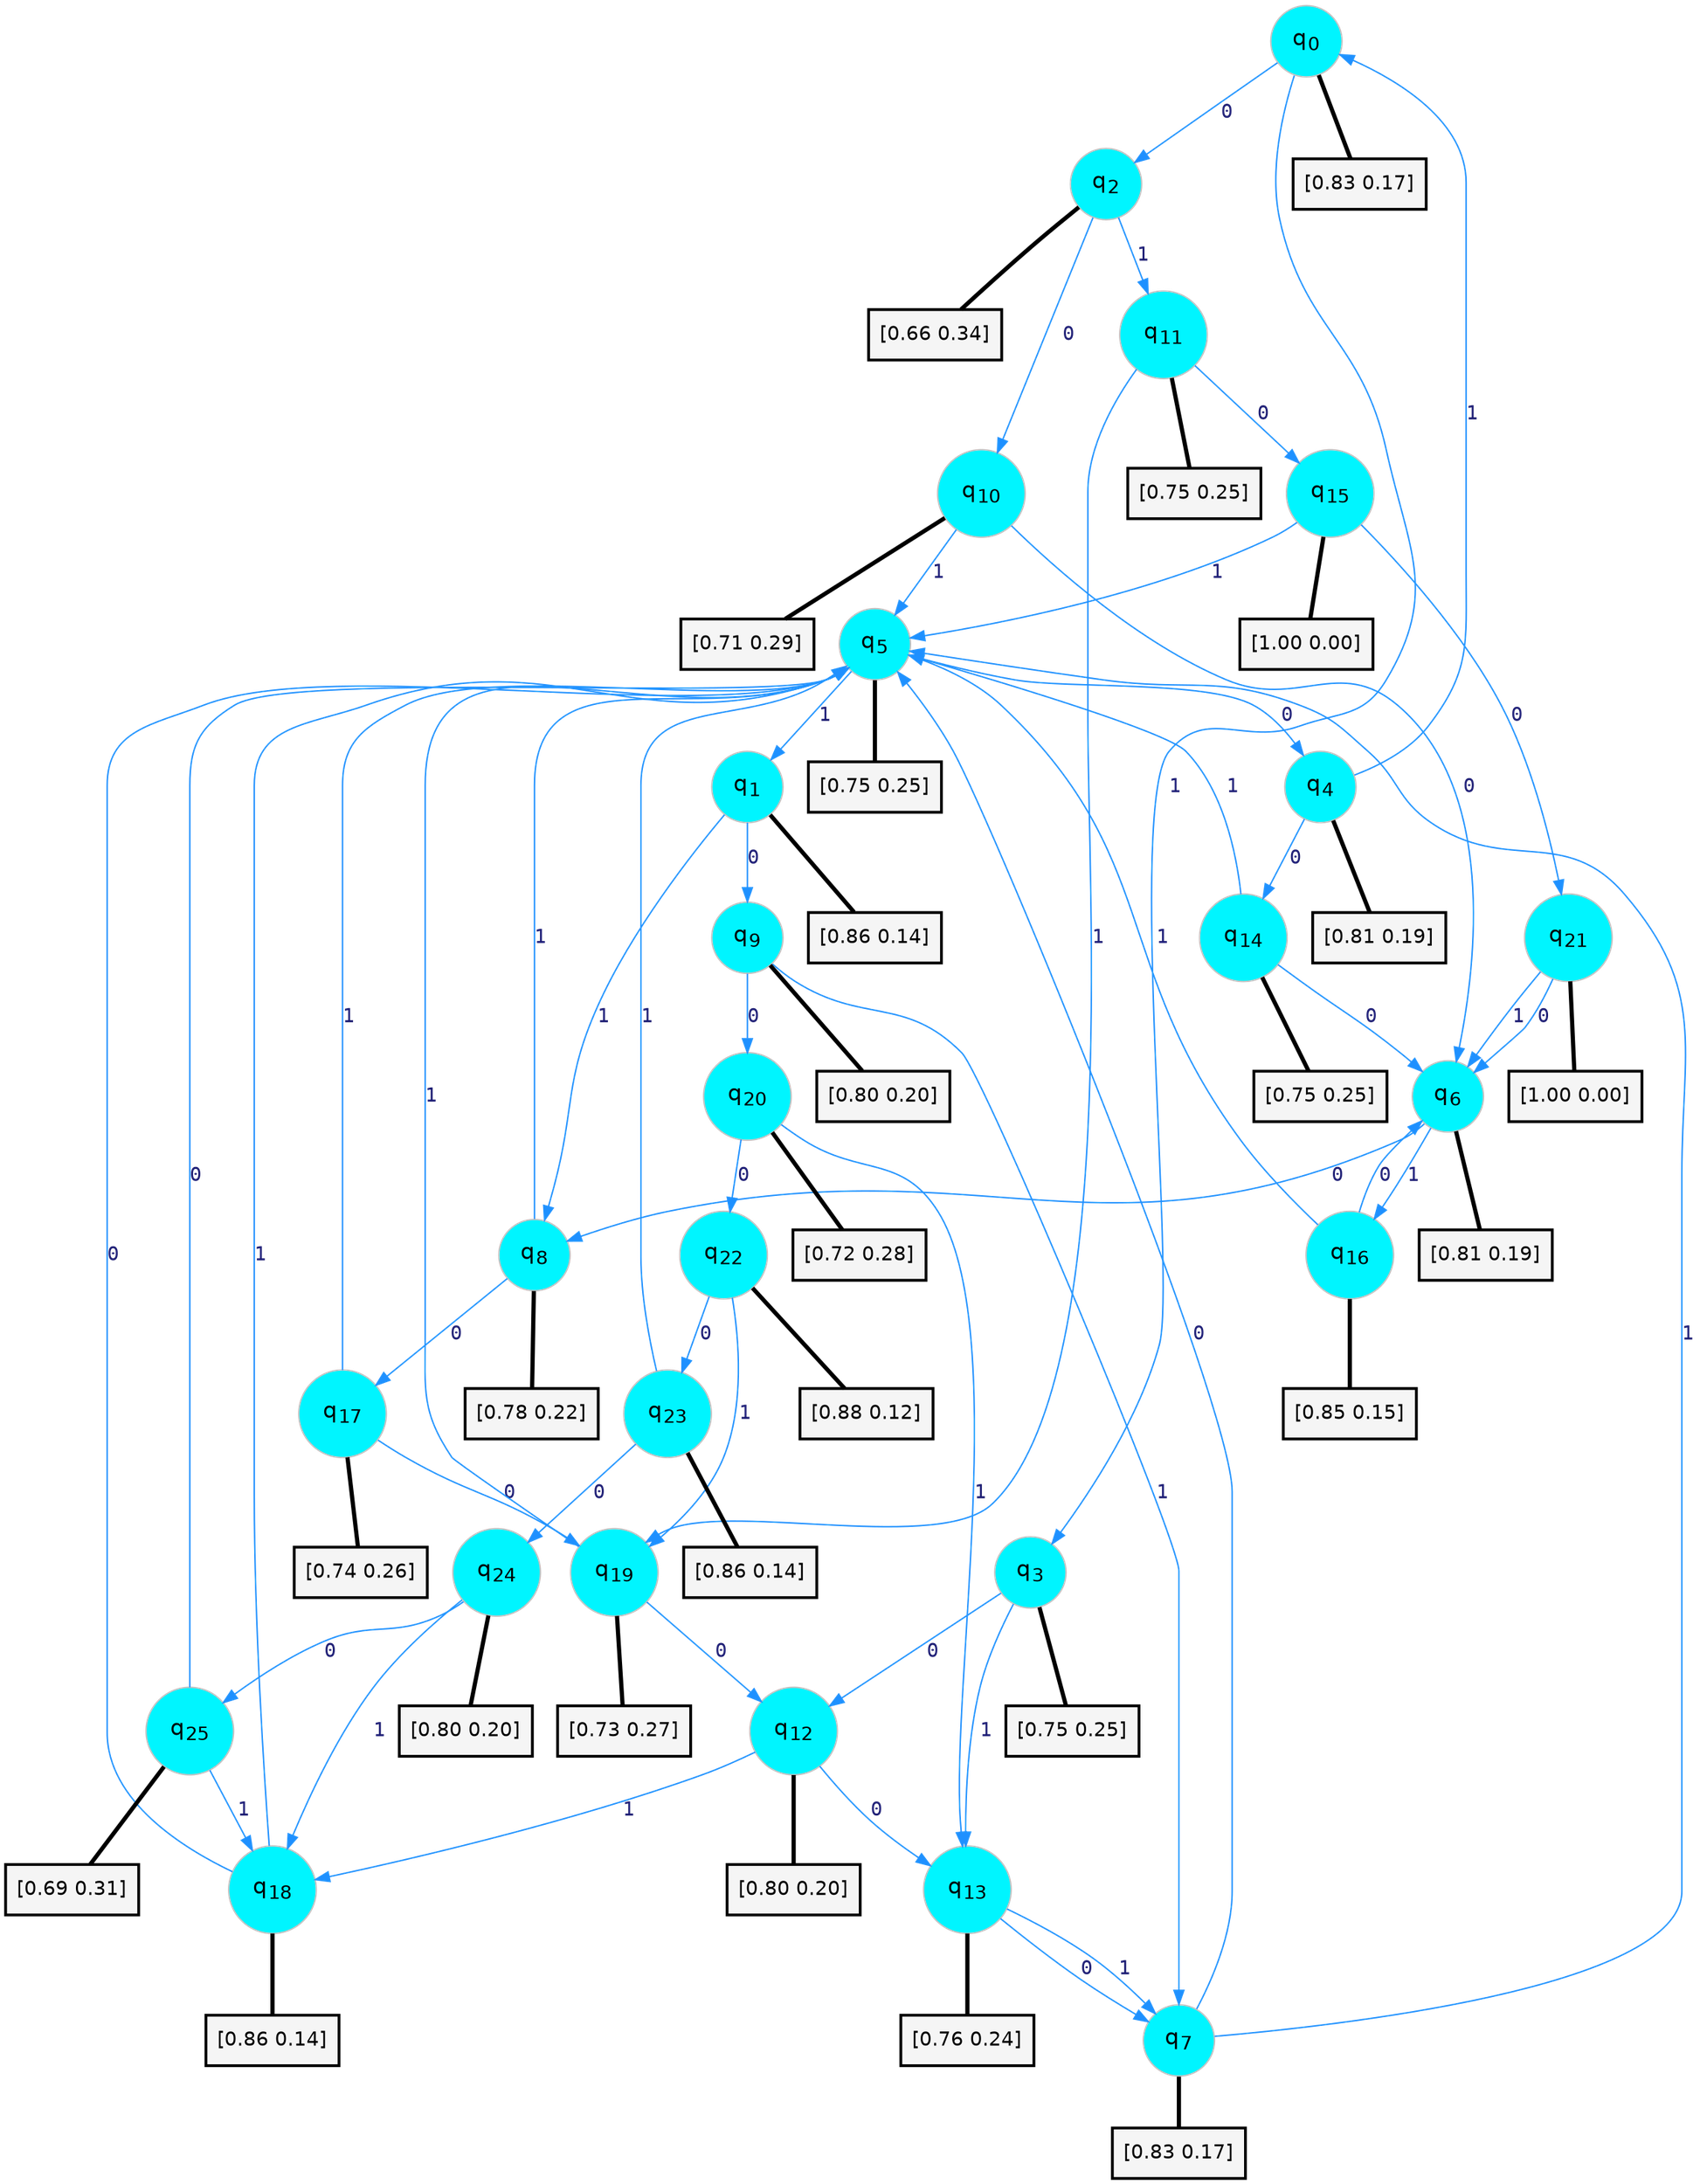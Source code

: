 digraph G {
graph [
bgcolor=transparent, dpi=300, rankdir=TD, size="40,25"];
node [
color=gray, fillcolor=turquoise1, fontcolor=black, fontname=Helvetica, fontsize=16, fontweight=bold, shape=circle, style=filled];
edge [
arrowsize=1, color=dodgerblue1, fontcolor=midnightblue, fontname=courier, fontweight=bold, penwidth=1, style=solid, weight=20];
0[label=<q<SUB>0</SUB>>];
1[label=<q<SUB>1</SUB>>];
2[label=<q<SUB>2</SUB>>];
3[label=<q<SUB>3</SUB>>];
4[label=<q<SUB>4</SUB>>];
5[label=<q<SUB>5</SUB>>];
6[label=<q<SUB>6</SUB>>];
7[label=<q<SUB>7</SUB>>];
8[label=<q<SUB>8</SUB>>];
9[label=<q<SUB>9</SUB>>];
10[label=<q<SUB>10</SUB>>];
11[label=<q<SUB>11</SUB>>];
12[label=<q<SUB>12</SUB>>];
13[label=<q<SUB>13</SUB>>];
14[label=<q<SUB>14</SUB>>];
15[label=<q<SUB>15</SUB>>];
16[label=<q<SUB>16</SUB>>];
17[label=<q<SUB>17</SUB>>];
18[label=<q<SUB>18</SUB>>];
19[label=<q<SUB>19</SUB>>];
20[label=<q<SUB>20</SUB>>];
21[label=<q<SUB>21</SUB>>];
22[label=<q<SUB>22</SUB>>];
23[label=<q<SUB>23</SUB>>];
24[label=<q<SUB>24</SUB>>];
25[label=<q<SUB>25</SUB>>];
26[label="[0.83 0.17]", shape=box,fontcolor=black, fontname=Helvetica, fontsize=14, penwidth=2, fillcolor=whitesmoke,color=black];
27[label="[0.86 0.14]", shape=box,fontcolor=black, fontname=Helvetica, fontsize=14, penwidth=2, fillcolor=whitesmoke,color=black];
28[label="[0.66 0.34]", shape=box,fontcolor=black, fontname=Helvetica, fontsize=14, penwidth=2, fillcolor=whitesmoke,color=black];
29[label="[0.75 0.25]", shape=box,fontcolor=black, fontname=Helvetica, fontsize=14, penwidth=2, fillcolor=whitesmoke,color=black];
30[label="[0.81 0.19]", shape=box,fontcolor=black, fontname=Helvetica, fontsize=14, penwidth=2, fillcolor=whitesmoke,color=black];
31[label="[0.75 0.25]", shape=box,fontcolor=black, fontname=Helvetica, fontsize=14, penwidth=2, fillcolor=whitesmoke,color=black];
32[label="[0.81 0.19]", shape=box,fontcolor=black, fontname=Helvetica, fontsize=14, penwidth=2, fillcolor=whitesmoke,color=black];
33[label="[0.83 0.17]", shape=box,fontcolor=black, fontname=Helvetica, fontsize=14, penwidth=2, fillcolor=whitesmoke,color=black];
34[label="[0.78 0.22]", shape=box,fontcolor=black, fontname=Helvetica, fontsize=14, penwidth=2, fillcolor=whitesmoke,color=black];
35[label="[0.80 0.20]", shape=box,fontcolor=black, fontname=Helvetica, fontsize=14, penwidth=2, fillcolor=whitesmoke,color=black];
36[label="[0.71 0.29]", shape=box,fontcolor=black, fontname=Helvetica, fontsize=14, penwidth=2, fillcolor=whitesmoke,color=black];
37[label="[0.75 0.25]", shape=box,fontcolor=black, fontname=Helvetica, fontsize=14, penwidth=2, fillcolor=whitesmoke,color=black];
38[label="[0.80 0.20]", shape=box,fontcolor=black, fontname=Helvetica, fontsize=14, penwidth=2, fillcolor=whitesmoke,color=black];
39[label="[0.76 0.24]", shape=box,fontcolor=black, fontname=Helvetica, fontsize=14, penwidth=2, fillcolor=whitesmoke,color=black];
40[label="[0.75 0.25]", shape=box,fontcolor=black, fontname=Helvetica, fontsize=14, penwidth=2, fillcolor=whitesmoke,color=black];
41[label="[1.00 0.00]", shape=box,fontcolor=black, fontname=Helvetica, fontsize=14, penwidth=2, fillcolor=whitesmoke,color=black];
42[label="[0.85 0.15]", shape=box,fontcolor=black, fontname=Helvetica, fontsize=14, penwidth=2, fillcolor=whitesmoke,color=black];
43[label="[0.74 0.26]", shape=box,fontcolor=black, fontname=Helvetica, fontsize=14, penwidth=2, fillcolor=whitesmoke,color=black];
44[label="[0.86 0.14]", shape=box,fontcolor=black, fontname=Helvetica, fontsize=14, penwidth=2, fillcolor=whitesmoke,color=black];
45[label="[0.73 0.27]", shape=box,fontcolor=black, fontname=Helvetica, fontsize=14, penwidth=2, fillcolor=whitesmoke,color=black];
46[label="[0.72 0.28]", shape=box,fontcolor=black, fontname=Helvetica, fontsize=14, penwidth=2, fillcolor=whitesmoke,color=black];
47[label="[1.00 0.00]", shape=box,fontcolor=black, fontname=Helvetica, fontsize=14, penwidth=2, fillcolor=whitesmoke,color=black];
48[label="[0.88 0.12]", shape=box,fontcolor=black, fontname=Helvetica, fontsize=14, penwidth=2, fillcolor=whitesmoke,color=black];
49[label="[0.86 0.14]", shape=box,fontcolor=black, fontname=Helvetica, fontsize=14, penwidth=2, fillcolor=whitesmoke,color=black];
50[label="[0.80 0.20]", shape=box,fontcolor=black, fontname=Helvetica, fontsize=14, penwidth=2, fillcolor=whitesmoke,color=black];
51[label="[0.69 0.31]", shape=box,fontcolor=black, fontname=Helvetica, fontsize=14, penwidth=2, fillcolor=whitesmoke,color=black];
0->2 [label=0];
0->3 [label=1];
0->26 [arrowhead=none, penwidth=3,color=black];
1->9 [label=0];
1->8 [label=1];
1->27 [arrowhead=none, penwidth=3,color=black];
2->10 [label=0];
2->11 [label=1];
2->28 [arrowhead=none, penwidth=3,color=black];
3->12 [label=0];
3->13 [label=1];
3->29 [arrowhead=none, penwidth=3,color=black];
4->14 [label=0];
4->0 [label=1];
4->30 [arrowhead=none, penwidth=3,color=black];
5->4 [label=0];
5->1 [label=1];
5->31 [arrowhead=none, penwidth=3,color=black];
6->8 [label=0];
6->16 [label=1];
6->32 [arrowhead=none, penwidth=3,color=black];
7->5 [label=0];
7->5 [label=1];
7->33 [arrowhead=none, penwidth=3,color=black];
8->17 [label=0];
8->5 [label=1];
8->34 [arrowhead=none, penwidth=3,color=black];
9->20 [label=0];
9->7 [label=1];
9->35 [arrowhead=none, penwidth=3,color=black];
10->6 [label=0];
10->5 [label=1];
10->36 [arrowhead=none, penwidth=3,color=black];
11->15 [label=0];
11->19 [label=1];
11->37 [arrowhead=none, penwidth=3,color=black];
12->13 [label=0];
12->18 [label=1];
12->38 [arrowhead=none, penwidth=3,color=black];
13->7 [label=0];
13->7 [label=1];
13->39 [arrowhead=none, penwidth=3,color=black];
14->6 [label=0];
14->5 [label=1];
14->40 [arrowhead=none, penwidth=3,color=black];
15->21 [label=0];
15->5 [label=1];
15->41 [arrowhead=none, penwidth=3,color=black];
16->6 [label=0];
16->5 [label=1];
16->42 [arrowhead=none, penwidth=3,color=black];
17->19 [label=0];
17->5 [label=1];
17->43 [arrowhead=none, penwidth=3,color=black];
18->5 [label=0];
18->5 [label=1];
18->44 [arrowhead=none, penwidth=3,color=black];
19->12 [label=0];
19->5 [label=1];
19->45 [arrowhead=none, penwidth=3,color=black];
20->22 [label=0];
20->13 [label=1];
20->46 [arrowhead=none, penwidth=3,color=black];
21->6 [label=0];
21->6 [label=1];
21->47 [arrowhead=none, penwidth=3,color=black];
22->23 [label=0];
22->19 [label=1];
22->48 [arrowhead=none, penwidth=3,color=black];
23->24 [label=0];
23->5 [label=1];
23->49 [arrowhead=none, penwidth=3,color=black];
24->25 [label=0];
24->18 [label=1];
24->50 [arrowhead=none, penwidth=3,color=black];
25->5 [label=0];
25->18 [label=1];
25->51 [arrowhead=none, penwidth=3,color=black];
}
